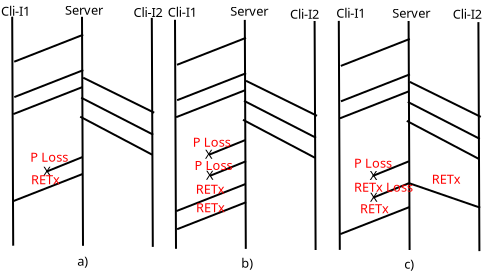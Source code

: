 <?xml version="1.0" encoding="UTF-8"?>
<dia:diagram xmlns:dia="http://www.lysator.liu.se/~alla/dia/">
  <dia:layer name="Background" visible="true" active="true">
    <dia:group>
      <dia:object type="Standard - Line" version="0" id="O0">
        <dia:attribute name="obj_pos">
          <dia:point val="2.1,1"/>
        </dia:attribute>
        <dia:attribute name="obj_bb">
          <dia:rectangle val="2.05,0.95;2.2,12.5"/>
        </dia:attribute>
        <dia:attribute name="conn_endpoints">
          <dia:point val="2.1,1"/>
          <dia:point val="2.15,12.45"/>
        </dia:attribute>
        <dia:attribute name="numcp">
          <dia:int val="1"/>
        </dia:attribute>
      </dia:object>
      <dia:object type="Standard - Line" version="0" id="O1">
        <dia:attribute name="obj_pos">
          <dia:point val="5.59,1.005"/>
        </dia:attribute>
        <dia:attribute name="obj_bb">
          <dia:rectangle val="5.54,0.955;5.69,12.505"/>
        </dia:attribute>
        <dia:attribute name="conn_endpoints">
          <dia:point val="5.59,1.005"/>
          <dia:point val="5.64,12.455"/>
        </dia:attribute>
        <dia:attribute name="numcp">
          <dia:int val="1"/>
        </dia:attribute>
      </dia:object>
      <dia:object type="Standard - Line" version="0" id="O2">
        <dia:attribute name="obj_pos">
          <dia:point val="9.08,1.06"/>
        </dia:attribute>
        <dia:attribute name="obj_bb">
          <dia:rectangle val="9.03,1.01;9.18,12.56"/>
        </dia:attribute>
        <dia:attribute name="conn_endpoints">
          <dia:point val="9.08,1.06"/>
          <dia:point val="9.13,12.51"/>
        </dia:attribute>
        <dia:attribute name="numcp">
          <dia:int val="1"/>
        </dia:attribute>
      </dia:object>
      <dia:object type="Standard - Line" version="0" id="O3">
        <dia:attribute name="obj_pos">
          <dia:point val="5.65,4.05"/>
        </dia:attribute>
        <dia:attribute name="obj_bb">
          <dia:rectangle val="5.583,3.983;9.267,5.867"/>
        </dia:attribute>
        <dia:attribute name="conn_endpoints">
          <dia:point val="5.65,4.05"/>
          <dia:point val="9.2,5.8"/>
        </dia:attribute>
        <dia:attribute name="numcp">
          <dia:int val="1"/>
        </dia:attribute>
      </dia:object>
      <dia:object type="Standard - Line" version="0" id="O4">
        <dia:attribute name="obj_pos">
          <dia:point val="5.55,5.05"/>
        </dia:attribute>
        <dia:attribute name="obj_bb">
          <dia:rectangle val="5.483,4.983;9.217,6.967"/>
        </dia:attribute>
        <dia:attribute name="conn_endpoints">
          <dia:point val="5.55,5.05"/>
          <dia:point val="9.15,6.9"/>
        </dia:attribute>
        <dia:attribute name="numcp">
          <dia:int val="1"/>
        </dia:attribute>
      </dia:object>
      <dia:object type="Standard - Line" version="0" id="O5">
        <dia:attribute name="obj_pos">
          <dia:point val="5.5,6"/>
        </dia:attribute>
        <dia:attribute name="obj_bb">
          <dia:rectangle val="5.432,5.932;9.168,7.968"/>
        </dia:attribute>
        <dia:attribute name="conn_endpoints">
          <dia:point val="5.5,6"/>
          <dia:point val="9.1,7.9"/>
        </dia:attribute>
        <dia:attribute name="numcp">
          <dia:int val="1"/>
        </dia:attribute>
      </dia:object>
      <dia:object type="Standard - Line" version="0" id="O6">
        <dia:attribute name="obj_pos">
          <dia:point val="2.2,3.25"/>
        </dia:attribute>
        <dia:attribute name="obj_bb">
          <dia:rectangle val="2.135,1.835;5.715,3.315"/>
        </dia:attribute>
        <dia:attribute name="conn_endpoints">
          <dia:point val="2.2,3.25"/>
          <dia:point val="5.65,1.9"/>
        </dia:attribute>
        <dia:attribute name="numcp">
          <dia:int val="1"/>
        </dia:attribute>
      </dia:object>
      <dia:object type="Standard - Text" version="1" id="O7">
        <dia:attribute name="obj_pos">
          <dia:point val="3.65,8.95"/>
        </dia:attribute>
        <dia:attribute name="obj_bb">
          <dia:rectangle val="3.65,8.355;4.088,9.102"/>
        </dia:attribute>
        <dia:attribute name="text">
          <dia:composite type="text">
            <dia:attribute name="string">
              <dia:string>#X#</dia:string>
            </dia:attribute>
            <dia:attribute name="font">
              <dia:font family="sans" style="0" name="Helvetica"/>
            </dia:attribute>
            <dia:attribute name="height">
              <dia:real val="0.8"/>
            </dia:attribute>
            <dia:attribute name="pos">
              <dia:point val="3.65,8.95"/>
            </dia:attribute>
            <dia:attribute name="color">
              <dia:color val="#000000"/>
            </dia:attribute>
            <dia:attribute name="alignment">
              <dia:enum val="0"/>
            </dia:attribute>
          </dia:composite>
        </dia:attribute>
        <dia:attribute name="valign">
          <dia:enum val="3"/>
        </dia:attribute>
      </dia:object>
      <dia:object type="Standard - Line" version="0" id="O8">
        <dia:attribute name="obj_pos">
          <dia:point val="2.205,5.02"/>
        </dia:attribute>
        <dia:attribute name="obj_bb">
          <dia:rectangle val="2.14,3.605;5.72,5.085"/>
        </dia:attribute>
        <dia:attribute name="conn_endpoints">
          <dia:point val="2.205,5.02"/>
          <dia:point val="5.655,3.67"/>
        </dia:attribute>
        <dia:attribute name="numcp">
          <dia:int val="1"/>
        </dia:attribute>
      </dia:object>
      <dia:object type="Standard - Line" version="0" id="O9">
        <dia:attribute name="obj_pos">
          <dia:point val="2.155,5.87"/>
        </dia:attribute>
        <dia:attribute name="obj_bb">
          <dia:rectangle val="2.09,4.455;5.67,5.935"/>
        </dia:attribute>
        <dia:attribute name="conn_endpoints">
          <dia:point val="2.155,5.87"/>
          <dia:point val="5.605,4.52"/>
        </dia:attribute>
        <dia:attribute name="numcp">
          <dia:int val="1"/>
        </dia:attribute>
      </dia:object>
      <dia:object type="Standard - Line" version="0" id="O10">
        <dia:attribute name="obj_pos">
          <dia:point val="3.8,8.75"/>
        </dia:attribute>
        <dia:attribute name="obj_bb">
          <dia:rectangle val="3.735,7.955;5.67,8.815"/>
        </dia:attribute>
        <dia:attribute name="conn_endpoints">
          <dia:point val="3.8,8.75"/>
          <dia:point val="5.605,8.02"/>
        </dia:attribute>
        <dia:attribute name="numcp">
          <dia:int val="1"/>
        </dia:attribute>
      </dia:object>
      <dia:object type="Standard - Line" version="0" id="O11">
        <dia:attribute name="obj_pos">
          <dia:point val="10.24,1.155"/>
        </dia:attribute>
        <dia:attribute name="obj_bb">
          <dia:rectangle val="10.19,1.105;10.34,12.655"/>
        </dia:attribute>
        <dia:attribute name="conn_endpoints">
          <dia:point val="10.24,1.155"/>
          <dia:point val="10.29,12.605"/>
        </dia:attribute>
        <dia:attribute name="numcp">
          <dia:int val="1"/>
        </dia:attribute>
      </dia:object>
      <dia:object type="Standard - Line" version="0" id="O12">
        <dia:attribute name="obj_pos">
          <dia:point val="13.73,1.16"/>
        </dia:attribute>
        <dia:attribute name="obj_bb">
          <dia:rectangle val="13.68,1.11;13.831,12.661"/>
        </dia:attribute>
        <dia:attribute name="conn_endpoints">
          <dia:point val="13.73,1.16"/>
          <dia:point val="13.78,12.61"/>
        </dia:attribute>
        <dia:attribute name="numcp">
          <dia:int val="1"/>
        </dia:attribute>
      </dia:object>
      <dia:object type="Standard - Line" version="0" id="O13">
        <dia:attribute name="obj_pos">
          <dia:point val="17.22,1.215"/>
        </dia:attribute>
        <dia:attribute name="obj_bb">
          <dia:rectangle val="17.17,1.165;17.321,12.716"/>
        </dia:attribute>
        <dia:attribute name="conn_endpoints">
          <dia:point val="17.22,1.215"/>
          <dia:point val="17.27,12.665"/>
        </dia:attribute>
        <dia:attribute name="numcp">
          <dia:int val="1"/>
        </dia:attribute>
      </dia:object>
      <dia:object type="Standard - Line" version="0" id="O14">
        <dia:attribute name="obj_pos">
          <dia:point val="13.79,4.205"/>
        </dia:attribute>
        <dia:attribute name="obj_bb">
          <dia:rectangle val="13.723,4.138;17.407,6.022"/>
        </dia:attribute>
        <dia:attribute name="conn_endpoints">
          <dia:point val="13.79,4.205"/>
          <dia:point val="17.34,5.955"/>
        </dia:attribute>
        <dia:attribute name="numcp">
          <dia:int val="1"/>
        </dia:attribute>
      </dia:object>
      <dia:object type="Standard - Line" version="0" id="O15">
        <dia:attribute name="obj_pos">
          <dia:point val="13.69,5.205"/>
        </dia:attribute>
        <dia:attribute name="obj_bb">
          <dia:rectangle val="13.623,5.138;17.358,7.123"/>
        </dia:attribute>
        <dia:attribute name="conn_endpoints">
          <dia:point val="13.69,5.205"/>
          <dia:point val="17.29,7.055"/>
        </dia:attribute>
        <dia:attribute name="numcp">
          <dia:int val="1"/>
        </dia:attribute>
      </dia:object>
      <dia:object type="Standard - Line" version="0" id="O16">
        <dia:attribute name="obj_pos">
          <dia:point val="13.64,6.155"/>
        </dia:attribute>
        <dia:attribute name="obj_bb">
          <dia:rectangle val="13.573,6.088;17.308,8.123"/>
        </dia:attribute>
        <dia:attribute name="conn_endpoints">
          <dia:point val="13.64,6.155"/>
          <dia:point val="17.24,8.055"/>
        </dia:attribute>
        <dia:attribute name="numcp">
          <dia:int val="1"/>
        </dia:attribute>
      </dia:object>
      <dia:object type="Standard - Line" version="0" id="O17">
        <dia:attribute name="obj_pos">
          <dia:point val="10.34,3.405"/>
        </dia:attribute>
        <dia:attribute name="obj_bb">
          <dia:rectangle val="10.275,1.99;13.855,3.47"/>
        </dia:attribute>
        <dia:attribute name="conn_endpoints">
          <dia:point val="10.34,3.405"/>
          <dia:point val="13.79,2.055"/>
        </dia:attribute>
        <dia:attribute name="numcp">
          <dia:int val="1"/>
        </dia:attribute>
      </dia:object>
      <dia:object type="Standard - Text" version="1" id="O18">
        <dia:attribute name="obj_pos">
          <dia:point val="11.79,9.155"/>
        </dia:attribute>
        <dia:attribute name="obj_bb">
          <dia:rectangle val="11.79,8.56;12.228,9.308"/>
        </dia:attribute>
        <dia:attribute name="text">
          <dia:composite type="text">
            <dia:attribute name="string">
              <dia:string>#X#</dia:string>
            </dia:attribute>
            <dia:attribute name="font">
              <dia:font family="sans" style="0" name="Helvetica"/>
            </dia:attribute>
            <dia:attribute name="height">
              <dia:real val="0.8"/>
            </dia:attribute>
            <dia:attribute name="pos">
              <dia:point val="11.79,9.155"/>
            </dia:attribute>
            <dia:attribute name="color">
              <dia:color val="#000000"/>
            </dia:attribute>
            <dia:attribute name="alignment">
              <dia:enum val="0"/>
            </dia:attribute>
          </dia:composite>
        </dia:attribute>
        <dia:attribute name="valign">
          <dia:enum val="3"/>
        </dia:attribute>
      </dia:object>
      <dia:object type="Standard - Line" version="0" id="O19">
        <dia:attribute name="obj_pos">
          <dia:point val="10.345,5.175"/>
        </dia:attribute>
        <dia:attribute name="obj_bb">
          <dia:rectangle val="10.28,3.76;13.86,5.24"/>
        </dia:attribute>
        <dia:attribute name="conn_endpoints">
          <dia:point val="10.345,5.175"/>
          <dia:point val="13.795,3.825"/>
        </dia:attribute>
        <dia:attribute name="numcp">
          <dia:int val="1"/>
        </dia:attribute>
      </dia:object>
      <dia:object type="Standard - Line" version="0" id="O20">
        <dia:attribute name="obj_pos">
          <dia:point val="10.295,6.025"/>
        </dia:attribute>
        <dia:attribute name="obj_bb">
          <dia:rectangle val="10.23,4.61;13.81,6.09"/>
        </dia:attribute>
        <dia:attribute name="conn_endpoints">
          <dia:point val="10.295,6.025"/>
          <dia:point val="13.745,4.675"/>
        </dia:attribute>
        <dia:attribute name="numcp">
          <dia:int val="1"/>
        </dia:attribute>
      </dia:object>
      <dia:object type="Standard - Line" version="0" id="O21">
        <dia:attribute name="obj_pos">
          <dia:point val="11.99,8.955"/>
        </dia:attribute>
        <dia:attribute name="obj_bb">
          <dia:rectangle val="11.925,8.16;13.86,9.02"/>
        </dia:attribute>
        <dia:attribute name="conn_endpoints">
          <dia:point val="11.99,8.955"/>
          <dia:point val="13.795,8.225"/>
        </dia:attribute>
        <dia:attribute name="numcp">
          <dia:int val="1"/>
        </dia:attribute>
      </dia:object>
      <dia:object type="Standard - Line" version="0" id="O22">
        <dia:attribute name="obj_pos">
          <dia:point val="18.43,1.21"/>
        </dia:attribute>
        <dia:attribute name="obj_bb">
          <dia:rectangle val="18.38,1.16;18.53,12.71"/>
        </dia:attribute>
        <dia:attribute name="conn_endpoints">
          <dia:point val="18.43,1.21"/>
          <dia:point val="18.48,12.66"/>
        </dia:attribute>
        <dia:attribute name="numcp">
          <dia:int val="1"/>
        </dia:attribute>
      </dia:object>
      <dia:object type="Standard - Line" version="0" id="O23">
        <dia:attribute name="obj_pos">
          <dia:point val="21.92,1.215"/>
        </dia:attribute>
        <dia:attribute name="obj_bb">
          <dia:rectangle val="21.87,1.165;22.021,12.716"/>
        </dia:attribute>
        <dia:attribute name="conn_endpoints">
          <dia:point val="21.92,1.215"/>
          <dia:point val="21.97,12.665"/>
        </dia:attribute>
        <dia:attribute name="numcp">
          <dia:int val="1"/>
        </dia:attribute>
      </dia:object>
      <dia:object type="Standard - Line" version="0" id="O24">
        <dia:attribute name="obj_pos">
          <dia:point val="25.41,1.27"/>
        </dia:attribute>
        <dia:attribute name="obj_bb">
          <dia:rectangle val="25.36,1.22;25.511,12.771"/>
        </dia:attribute>
        <dia:attribute name="conn_endpoints">
          <dia:point val="25.41,1.27"/>
          <dia:point val="25.46,12.72"/>
        </dia:attribute>
        <dia:attribute name="numcp">
          <dia:int val="1"/>
        </dia:attribute>
      </dia:object>
      <dia:object type="Standard - Line" version="0" id="O25">
        <dia:attribute name="obj_pos">
          <dia:point val="21.98,4.26"/>
        </dia:attribute>
        <dia:attribute name="obj_bb">
          <dia:rectangle val="21.913,4.193;25.597,6.077"/>
        </dia:attribute>
        <dia:attribute name="conn_endpoints">
          <dia:point val="21.98,4.26"/>
          <dia:point val="25.53,6.01"/>
        </dia:attribute>
        <dia:attribute name="numcp">
          <dia:int val="1"/>
        </dia:attribute>
      </dia:object>
      <dia:object type="Standard - Line" version="0" id="O26">
        <dia:attribute name="obj_pos">
          <dia:point val="21.88,5.26"/>
        </dia:attribute>
        <dia:attribute name="obj_bb">
          <dia:rectangle val="21.813,5.193;25.547,7.178"/>
        </dia:attribute>
        <dia:attribute name="conn_endpoints">
          <dia:point val="21.88,5.26"/>
          <dia:point val="25.48,7.11"/>
        </dia:attribute>
        <dia:attribute name="numcp">
          <dia:int val="1"/>
        </dia:attribute>
      </dia:object>
      <dia:object type="Standard - Line" version="0" id="O27">
        <dia:attribute name="obj_pos">
          <dia:point val="21.83,6.21"/>
        </dia:attribute>
        <dia:attribute name="obj_bb">
          <dia:rectangle val="21.763,6.143;25.498,8.178"/>
        </dia:attribute>
        <dia:attribute name="conn_endpoints">
          <dia:point val="21.83,6.21"/>
          <dia:point val="25.43,8.11"/>
        </dia:attribute>
        <dia:attribute name="numcp">
          <dia:int val="1"/>
        </dia:attribute>
      </dia:object>
      <dia:object type="Standard - Line" version="0" id="O28">
        <dia:attribute name="obj_pos">
          <dia:point val="18.53,3.46"/>
        </dia:attribute>
        <dia:attribute name="obj_bb">
          <dia:rectangle val="18.465,2.045;22.045,3.525"/>
        </dia:attribute>
        <dia:attribute name="conn_endpoints">
          <dia:point val="18.53,3.46"/>
          <dia:point val="21.98,2.11"/>
        </dia:attribute>
        <dia:attribute name="numcp">
          <dia:int val="1"/>
        </dia:attribute>
      </dia:object>
      <dia:object type="Standard - Text" version="1" id="O29">
        <dia:attribute name="obj_pos">
          <dia:point val="19.98,9.16"/>
        </dia:attribute>
        <dia:attribute name="obj_bb">
          <dia:rectangle val="19.98,8.565;20.418,9.313"/>
        </dia:attribute>
        <dia:attribute name="text">
          <dia:composite type="text">
            <dia:attribute name="string">
              <dia:string>#X#</dia:string>
            </dia:attribute>
            <dia:attribute name="font">
              <dia:font family="sans" style="0" name="Helvetica"/>
            </dia:attribute>
            <dia:attribute name="height">
              <dia:real val="0.8"/>
            </dia:attribute>
            <dia:attribute name="pos">
              <dia:point val="19.98,9.16"/>
            </dia:attribute>
            <dia:attribute name="color">
              <dia:color val="#000000"/>
            </dia:attribute>
            <dia:attribute name="alignment">
              <dia:enum val="0"/>
            </dia:attribute>
          </dia:composite>
        </dia:attribute>
        <dia:attribute name="valign">
          <dia:enum val="3"/>
        </dia:attribute>
      </dia:object>
      <dia:object type="Standard - Line" version="0" id="O30">
        <dia:attribute name="obj_pos">
          <dia:point val="18.535,5.23"/>
        </dia:attribute>
        <dia:attribute name="obj_bb">
          <dia:rectangle val="18.47,3.815;22.05,5.295"/>
        </dia:attribute>
        <dia:attribute name="conn_endpoints">
          <dia:point val="18.535,5.23"/>
          <dia:point val="21.985,3.88"/>
        </dia:attribute>
        <dia:attribute name="numcp">
          <dia:int val="1"/>
        </dia:attribute>
      </dia:object>
      <dia:object type="Standard - Line" version="0" id="O31">
        <dia:attribute name="obj_pos">
          <dia:point val="18.485,6.08"/>
        </dia:attribute>
        <dia:attribute name="obj_bb">
          <dia:rectangle val="18.42,4.665;22.0,6.145"/>
        </dia:attribute>
        <dia:attribute name="conn_endpoints">
          <dia:point val="18.485,6.08"/>
          <dia:point val="21.935,4.73"/>
        </dia:attribute>
        <dia:attribute name="numcp">
          <dia:int val="1"/>
        </dia:attribute>
      </dia:object>
      <dia:object type="Standard - Line" version="0" id="O32">
        <dia:attribute name="obj_pos">
          <dia:point val="20.13,8.96"/>
        </dia:attribute>
        <dia:attribute name="obj_bb">
          <dia:rectangle val="20.065,8.165;22.0,9.025"/>
        </dia:attribute>
        <dia:attribute name="conn_endpoints">
          <dia:point val="20.13,8.96"/>
          <dia:point val="21.935,8.23"/>
        </dia:attribute>
        <dia:attribute name="numcp">
          <dia:int val="1"/>
        </dia:attribute>
      </dia:object>
      <dia:object type="Standard - Line" version="0" id="O33">
        <dia:attribute name="obj_pos">
          <dia:point val="2.155,10.22"/>
        </dia:attribute>
        <dia:attribute name="obj_bb">
          <dia:rectangle val="2.09,8.805;5.67,10.285"/>
        </dia:attribute>
        <dia:attribute name="conn_endpoints">
          <dia:point val="2.155,10.22"/>
          <dia:point val="5.605,8.87"/>
        </dia:attribute>
        <dia:attribute name="numcp">
          <dia:int val="1"/>
        </dia:attribute>
      </dia:object>
      <dia:object type="Standard - Text" version="1" id="O34">
        <dia:attribute name="obj_pos">
          <dia:point val="11.74,8.1"/>
        </dia:attribute>
        <dia:attribute name="obj_bb">
          <dia:rectangle val="11.74,7.505;12.178,8.253"/>
        </dia:attribute>
        <dia:attribute name="text">
          <dia:composite type="text">
            <dia:attribute name="string">
              <dia:string>#X#</dia:string>
            </dia:attribute>
            <dia:attribute name="font">
              <dia:font family="sans" style="0" name="Helvetica"/>
            </dia:attribute>
            <dia:attribute name="height">
              <dia:real val="0.8"/>
            </dia:attribute>
            <dia:attribute name="pos">
              <dia:point val="11.74,8.1"/>
            </dia:attribute>
            <dia:attribute name="color">
              <dia:color val="#000000"/>
            </dia:attribute>
            <dia:attribute name="alignment">
              <dia:enum val="0"/>
            </dia:attribute>
          </dia:composite>
        </dia:attribute>
        <dia:attribute name="valign">
          <dia:enum val="3"/>
        </dia:attribute>
      </dia:object>
      <dia:object type="Standard - Line" version="0" id="O35">
        <dia:attribute name="obj_pos">
          <dia:point val="11.94,7.9"/>
        </dia:attribute>
        <dia:attribute name="obj_bb">
          <dia:rectangle val="11.875,7.105;13.81,7.965"/>
        </dia:attribute>
        <dia:attribute name="conn_endpoints">
          <dia:point val="11.94,7.9"/>
          <dia:point val="13.745,7.17"/>
        </dia:attribute>
        <dia:attribute name="numcp">
          <dia:int val="1"/>
        </dia:attribute>
      </dia:object>
      <dia:object type="Standard - Line" version="0" id="O36">
        <dia:attribute name="obj_pos">
          <dia:point val="10.305,10.72"/>
        </dia:attribute>
        <dia:attribute name="obj_bb">
          <dia:rectangle val="10.24,9.305;13.82,10.785"/>
        </dia:attribute>
        <dia:attribute name="conn_endpoints">
          <dia:point val="10.305,10.72"/>
          <dia:point val="13.755,9.37"/>
        </dia:attribute>
        <dia:attribute name="numcp">
          <dia:int val="1"/>
        </dia:attribute>
      </dia:object>
      <dia:object type="Standard - Line" version="0" id="O37">
        <dia:attribute name="obj_pos">
          <dia:point val="10.345,11.625"/>
        </dia:attribute>
        <dia:attribute name="obj_bb">
          <dia:rectangle val="10.28,10.21;13.86,11.69"/>
        </dia:attribute>
        <dia:attribute name="conn_endpoints">
          <dia:point val="10.345,11.625"/>
          <dia:point val="13.795,10.275"/>
        </dia:attribute>
        <dia:attribute name="numcp">
          <dia:int val="1"/>
        </dia:attribute>
      </dia:object>
      <dia:object type="Standard - Text" version="1" id="O38">
        <dia:attribute name="obj_pos">
          <dia:point val="19.99,10.25"/>
        </dia:attribute>
        <dia:attribute name="obj_bb">
          <dia:rectangle val="19.99,9.655;20.427,10.403"/>
        </dia:attribute>
        <dia:attribute name="text">
          <dia:composite type="text">
            <dia:attribute name="string">
              <dia:string>#X#</dia:string>
            </dia:attribute>
            <dia:attribute name="font">
              <dia:font family="sans" style="0" name="Helvetica"/>
            </dia:attribute>
            <dia:attribute name="height">
              <dia:real val="0.8"/>
            </dia:attribute>
            <dia:attribute name="pos">
              <dia:point val="19.99,10.25"/>
            </dia:attribute>
            <dia:attribute name="color">
              <dia:color val="#000000"/>
            </dia:attribute>
            <dia:attribute name="alignment">
              <dia:enum val="0"/>
            </dia:attribute>
          </dia:composite>
        </dia:attribute>
        <dia:attribute name="valign">
          <dia:enum val="3"/>
        </dia:attribute>
      </dia:object>
      <dia:object type="Standard - Line" version="0" id="O39">
        <dia:attribute name="obj_pos">
          <dia:point val="20.14,10.05"/>
        </dia:attribute>
        <dia:attribute name="obj_bb">
          <dia:rectangle val="20.075,9.255;22.01,10.115"/>
        </dia:attribute>
        <dia:attribute name="conn_endpoints">
          <dia:point val="20.14,10.05"/>
          <dia:point val="21.945,9.32"/>
        </dia:attribute>
        <dia:attribute name="numcp">
          <dia:int val="1"/>
        </dia:attribute>
      </dia:object>
      <dia:object type="Standard - Line" version="0" id="O40">
        <dia:attribute name="obj_pos">
          <dia:point val="18.505,11.87"/>
        </dia:attribute>
        <dia:attribute name="obj_bb">
          <dia:rectangle val="18.44,10.455;22.02,11.935"/>
        </dia:attribute>
        <dia:attribute name="conn_endpoints">
          <dia:point val="18.505,11.87"/>
          <dia:point val="21.955,10.52"/>
        </dia:attribute>
        <dia:attribute name="numcp">
          <dia:int val="1"/>
        </dia:attribute>
      </dia:object>
      <dia:object type="Standard - Line" version="0" id="O41">
        <dia:attribute name="obj_pos">
          <dia:point val="21.945,9.325"/>
        </dia:attribute>
        <dia:attribute name="obj_bb">
          <dia:rectangle val="21.881,9.261;25.564,10.614"/>
        </dia:attribute>
        <dia:attribute name="conn_endpoints">
          <dia:point val="21.945,9.325"/>
          <dia:point val="25.5,10.55"/>
        </dia:attribute>
        <dia:attribute name="numcp">
          <dia:int val="1"/>
        </dia:attribute>
      </dia:object>
      <dia:object type="Standard - Text" version="1" id="O42">
        <dia:attribute name="obj_pos">
          <dia:point val="21.1,1.05"/>
        </dia:attribute>
        <dia:attribute name="obj_bb">
          <dia:rectangle val="21.1,0.455;23.203,1.202"/>
        </dia:attribute>
        <dia:attribute name="text">
          <dia:composite type="text">
            <dia:attribute name="string">
              <dia:string>#Server#</dia:string>
            </dia:attribute>
            <dia:attribute name="font">
              <dia:font family="sans" style="0" name="Helvetica"/>
            </dia:attribute>
            <dia:attribute name="height">
              <dia:real val="0.8"/>
            </dia:attribute>
            <dia:attribute name="pos">
              <dia:point val="21.1,1.05"/>
            </dia:attribute>
            <dia:attribute name="color">
              <dia:color val="#000000"/>
            </dia:attribute>
            <dia:attribute name="alignment">
              <dia:enum val="0"/>
            </dia:attribute>
          </dia:composite>
        </dia:attribute>
        <dia:attribute name="valign">
          <dia:enum val="3"/>
        </dia:attribute>
      </dia:object>
      <dia:object type="Standard - Text" version="1" id="O43">
        <dia:attribute name="obj_pos">
          <dia:point val="4.74,0.9"/>
        </dia:attribute>
        <dia:attribute name="obj_bb">
          <dia:rectangle val="4.74,0.305;6.843,1.052"/>
        </dia:attribute>
        <dia:attribute name="text">
          <dia:composite type="text">
            <dia:attribute name="string">
              <dia:string>#Server#</dia:string>
            </dia:attribute>
            <dia:attribute name="font">
              <dia:font family="sans" style="0" name="Helvetica"/>
            </dia:attribute>
            <dia:attribute name="height">
              <dia:real val="0.8"/>
            </dia:attribute>
            <dia:attribute name="pos">
              <dia:point val="4.74,0.9"/>
            </dia:attribute>
            <dia:attribute name="color">
              <dia:color val="#000000"/>
            </dia:attribute>
            <dia:attribute name="alignment">
              <dia:enum val="0"/>
            </dia:attribute>
          </dia:composite>
        </dia:attribute>
        <dia:attribute name="valign">
          <dia:enum val="3"/>
        </dia:attribute>
      </dia:object>
      <dia:object type="Standard - Text" version="1" id="O44">
        <dia:attribute name="obj_pos">
          <dia:point val="13,0.95"/>
        </dia:attribute>
        <dia:attribute name="obj_bb">
          <dia:rectangle val="13,0.355;15.102,1.103"/>
        </dia:attribute>
        <dia:attribute name="text">
          <dia:composite type="text">
            <dia:attribute name="string">
              <dia:string>#Server#</dia:string>
            </dia:attribute>
            <dia:attribute name="font">
              <dia:font family="sans" style="0" name="Helvetica"/>
            </dia:attribute>
            <dia:attribute name="height">
              <dia:real val="0.8"/>
            </dia:attribute>
            <dia:attribute name="pos">
              <dia:point val="13,0.95"/>
            </dia:attribute>
            <dia:attribute name="color">
              <dia:color val="#000000"/>
            </dia:attribute>
            <dia:attribute name="alignment">
              <dia:enum val="0"/>
            </dia:attribute>
          </dia:composite>
        </dia:attribute>
        <dia:attribute name="valign">
          <dia:enum val="3"/>
        </dia:attribute>
      </dia:object>
      <dia:object type="Standard - Text" version="1" id="O45">
        <dia:attribute name="obj_pos">
          <dia:point val="18.3,1.05"/>
        </dia:attribute>
        <dia:attribute name="obj_bb">
          <dia:rectangle val="18.3,0.455;19.93,1.202"/>
        </dia:attribute>
        <dia:attribute name="text">
          <dia:composite type="text">
            <dia:attribute name="string">
              <dia:string>#Cli-I1#</dia:string>
            </dia:attribute>
            <dia:attribute name="font">
              <dia:font family="sans" style="0" name="Helvetica"/>
            </dia:attribute>
            <dia:attribute name="height">
              <dia:real val="0.8"/>
            </dia:attribute>
            <dia:attribute name="pos">
              <dia:point val="18.3,1.05"/>
            </dia:attribute>
            <dia:attribute name="color">
              <dia:color val="#000000"/>
            </dia:attribute>
            <dia:attribute name="alignment">
              <dia:enum val="0"/>
            </dia:attribute>
          </dia:composite>
        </dia:attribute>
        <dia:attribute name="valign">
          <dia:enum val="3"/>
        </dia:attribute>
      </dia:object>
      <dia:object type="Standard - Text" version="1" id="O46">
        <dia:attribute name="obj_pos">
          <dia:point val="1.54,0.95"/>
        </dia:attribute>
        <dia:attribute name="obj_bb">
          <dia:rectangle val="1.54,0.355;3.17,1.103"/>
        </dia:attribute>
        <dia:attribute name="text">
          <dia:composite type="text">
            <dia:attribute name="string">
              <dia:string>#Cli-I1#</dia:string>
            </dia:attribute>
            <dia:attribute name="font">
              <dia:font family="sans" style="0" name="Helvetica"/>
            </dia:attribute>
            <dia:attribute name="height">
              <dia:real val="0.8"/>
            </dia:attribute>
            <dia:attribute name="pos">
              <dia:point val="1.54,0.95"/>
            </dia:attribute>
            <dia:attribute name="color">
              <dia:color val="#000000"/>
            </dia:attribute>
            <dia:attribute name="alignment">
              <dia:enum val="0"/>
            </dia:attribute>
          </dia:composite>
        </dia:attribute>
        <dia:attribute name="valign">
          <dia:enum val="3"/>
        </dia:attribute>
      </dia:object>
      <dia:object type="Standard - Text" version="1" id="O47">
        <dia:attribute name="obj_pos">
          <dia:point val="9.88,1.005"/>
        </dia:attribute>
        <dia:attribute name="obj_bb">
          <dia:rectangle val="9.88,0.41;11.51,1.157"/>
        </dia:attribute>
        <dia:attribute name="text">
          <dia:composite type="text">
            <dia:attribute name="string">
              <dia:string>#Cli-I1#</dia:string>
            </dia:attribute>
            <dia:attribute name="font">
              <dia:font family="sans" style="0" name="Helvetica"/>
            </dia:attribute>
            <dia:attribute name="height">
              <dia:real val="0.8"/>
            </dia:attribute>
            <dia:attribute name="pos">
              <dia:point val="9.88,1.005"/>
            </dia:attribute>
            <dia:attribute name="color">
              <dia:color val="#000000"/>
            </dia:attribute>
            <dia:attribute name="alignment">
              <dia:enum val="0"/>
            </dia:attribute>
          </dia:composite>
        </dia:attribute>
        <dia:attribute name="valign">
          <dia:enum val="3"/>
        </dia:attribute>
      </dia:object>
      <dia:object type="Standard - Text" version="1" id="O48">
        <dia:attribute name="obj_pos">
          <dia:point val="8.17,1.01"/>
        </dia:attribute>
        <dia:attribute name="obj_bb">
          <dia:rectangle val="8.17,0.415;9.8,1.163"/>
        </dia:attribute>
        <dia:attribute name="text">
          <dia:composite type="text">
            <dia:attribute name="string">
              <dia:string>#Cli-I2#</dia:string>
            </dia:attribute>
            <dia:attribute name="font">
              <dia:font family="sans" style="0" name="Helvetica"/>
            </dia:attribute>
            <dia:attribute name="height">
              <dia:real val="0.8"/>
            </dia:attribute>
            <dia:attribute name="pos">
              <dia:point val="8.17,1.01"/>
            </dia:attribute>
            <dia:attribute name="color">
              <dia:color val="#000000"/>
            </dia:attribute>
            <dia:attribute name="alignment">
              <dia:enum val="0"/>
            </dia:attribute>
          </dia:composite>
        </dia:attribute>
        <dia:attribute name="valign">
          <dia:enum val="3"/>
        </dia:attribute>
      </dia:object>
      <dia:object type="Standard - Text" version="1" id="O49">
        <dia:attribute name="obj_pos">
          <dia:point val="15.99,1.1"/>
        </dia:attribute>
        <dia:attribute name="obj_bb">
          <dia:rectangle val="15.99,0.505;17.62,1.252"/>
        </dia:attribute>
        <dia:attribute name="text">
          <dia:composite type="text">
            <dia:attribute name="string">
              <dia:string>#Cli-I2#</dia:string>
            </dia:attribute>
            <dia:attribute name="font">
              <dia:font family="sans" style="0" name="Helvetica"/>
            </dia:attribute>
            <dia:attribute name="height">
              <dia:real val="0.8"/>
            </dia:attribute>
            <dia:attribute name="pos">
              <dia:point val="15.99,1.1"/>
            </dia:attribute>
            <dia:attribute name="color">
              <dia:color val="#000000"/>
            </dia:attribute>
            <dia:attribute name="alignment">
              <dia:enum val="0"/>
            </dia:attribute>
          </dia:composite>
        </dia:attribute>
        <dia:attribute name="valign">
          <dia:enum val="3"/>
        </dia:attribute>
      </dia:object>
      <dia:object type="Standard - Text" version="1" id="O50">
        <dia:attribute name="obj_pos">
          <dia:point val="24.13,1.105"/>
        </dia:attribute>
        <dia:attribute name="obj_bb">
          <dia:rectangle val="24.13,0.51;25.76,1.258"/>
        </dia:attribute>
        <dia:attribute name="text">
          <dia:composite type="text">
            <dia:attribute name="string">
              <dia:string>#Cli-I2#</dia:string>
            </dia:attribute>
            <dia:attribute name="font">
              <dia:font family="sans" style="0" name="Helvetica"/>
            </dia:attribute>
            <dia:attribute name="height">
              <dia:real val="0.8"/>
            </dia:attribute>
            <dia:attribute name="pos">
              <dia:point val="24.13,1.105"/>
            </dia:attribute>
            <dia:attribute name="color">
              <dia:color val="#000000"/>
            </dia:attribute>
            <dia:attribute name="alignment">
              <dia:enum val="0"/>
            </dia:attribute>
          </dia:composite>
        </dia:attribute>
        <dia:attribute name="valign">
          <dia:enum val="3"/>
        </dia:attribute>
      </dia:object>
      <dia:object type="Standard - Text" version="1" id="O51">
        <dia:attribute name="obj_pos">
          <dia:point val="3,8.25"/>
        </dia:attribute>
        <dia:attribute name="obj_bb">
          <dia:rectangle val="3,7.655;4.992,8.402"/>
        </dia:attribute>
        <dia:attribute name="text">
          <dia:composite type="text">
            <dia:attribute name="string">
              <dia:string>#P Loss#</dia:string>
            </dia:attribute>
            <dia:attribute name="font">
              <dia:font family="sans" style="0" name="Helvetica"/>
            </dia:attribute>
            <dia:attribute name="height">
              <dia:real val="0.8"/>
            </dia:attribute>
            <dia:attribute name="pos">
              <dia:point val="3,8.25"/>
            </dia:attribute>
            <dia:attribute name="color">
              <dia:color val="#ff0000"/>
            </dia:attribute>
            <dia:attribute name="alignment">
              <dia:enum val="0"/>
            </dia:attribute>
          </dia:composite>
        </dia:attribute>
        <dia:attribute name="valign">
          <dia:enum val="3"/>
        </dia:attribute>
      </dia:object>
      <dia:object type="Standard - Text" version="1" id="O52">
        <dia:attribute name="obj_pos">
          <dia:point val="11.13,7.505"/>
        </dia:attribute>
        <dia:attribute name="obj_bb">
          <dia:rectangle val="11.13,6.91;13.123,7.657"/>
        </dia:attribute>
        <dia:attribute name="text">
          <dia:composite type="text">
            <dia:attribute name="string">
              <dia:string>#P Loss#</dia:string>
            </dia:attribute>
            <dia:attribute name="font">
              <dia:font family="sans" style="0" name="Helvetica"/>
            </dia:attribute>
            <dia:attribute name="height">
              <dia:real val="0.8"/>
            </dia:attribute>
            <dia:attribute name="pos">
              <dia:point val="11.13,7.505"/>
            </dia:attribute>
            <dia:attribute name="color">
              <dia:color val="#ff0000"/>
            </dia:attribute>
            <dia:attribute name="alignment">
              <dia:enum val="0"/>
            </dia:attribute>
          </dia:composite>
        </dia:attribute>
        <dia:attribute name="valign">
          <dia:enum val="3"/>
        </dia:attribute>
      </dia:object>
      <dia:object type="Standard - Text" version="1" id="O53">
        <dia:attribute name="obj_pos">
          <dia:point val="11.22,8.66"/>
        </dia:attribute>
        <dia:attribute name="obj_bb">
          <dia:rectangle val="11.22,8.065;13.213,8.812"/>
        </dia:attribute>
        <dia:attribute name="text">
          <dia:composite type="text">
            <dia:attribute name="string">
              <dia:string>#P Loss#</dia:string>
            </dia:attribute>
            <dia:attribute name="font">
              <dia:font family="sans" style="0" name="Helvetica"/>
            </dia:attribute>
            <dia:attribute name="height">
              <dia:real val="0.8"/>
            </dia:attribute>
            <dia:attribute name="pos">
              <dia:point val="11.22,8.66"/>
            </dia:attribute>
            <dia:attribute name="color">
              <dia:color val="#ff0000"/>
            </dia:attribute>
            <dia:attribute name="alignment">
              <dia:enum val="0"/>
            </dia:attribute>
          </dia:composite>
        </dia:attribute>
        <dia:attribute name="valign">
          <dia:enum val="3"/>
        </dia:attribute>
      </dia:object>
      <dia:object type="Standard - Text" version="1" id="O54">
        <dia:attribute name="obj_pos">
          <dia:point val="19.19,8.55"/>
        </dia:attribute>
        <dia:attribute name="obj_bb">
          <dia:rectangle val="19.19,7.955;21.183,8.703"/>
        </dia:attribute>
        <dia:attribute name="text">
          <dia:composite type="text">
            <dia:attribute name="string">
              <dia:string>#P Loss#</dia:string>
            </dia:attribute>
            <dia:attribute name="font">
              <dia:font family="sans" style="0" name="Helvetica"/>
            </dia:attribute>
            <dia:attribute name="height">
              <dia:real val="0.8"/>
            </dia:attribute>
            <dia:attribute name="pos">
              <dia:point val="19.19,8.55"/>
            </dia:attribute>
            <dia:attribute name="color">
              <dia:color val="#ff0000"/>
            </dia:attribute>
            <dia:attribute name="alignment">
              <dia:enum val="0"/>
            </dia:attribute>
          </dia:composite>
        </dia:attribute>
        <dia:attribute name="valign">
          <dia:enum val="3"/>
        </dia:attribute>
      </dia:object>
      <dia:object type="Standard - Text" version="1" id="O55">
        <dia:attribute name="obj_pos">
          <dia:point val="19.19,9.75"/>
        </dia:attribute>
        <dia:attribute name="obj_bb">
          <dia:rectangle val="19.19,9.136;22.436,9.94"/>
        </dia:attribute>
        <dia:attribute name="text">
          <dia:composite type="text">
            <dia:attribute name="string">
              <dia:string>#RETx Loss#</dia:string>
            </dia:attribute>
            <dia:attribute name="font">
              <dia:font family="sans" style="0" name="Helvetica"/>
            </dia:attribute>
            <dia:attribute name="height">
              <dia:real val="0.8"/>
            </dia:attribute>
            <dia:attribute name="pos">
              <dia:point val="19.19,9.75"/>
            </dia:attribute>
            <dia:attribute name="color">
              <dia:color val="#ff0000"/>
            </dia:attribute>
            <dia:attribute name="alignment">
              <dia:enum val="0"/>
            </dia:attribute>
          </dia:composite>
        </dia:attribute>
        <dia:attribute name="valign">
          <dia:enum val="3"/>
        </dia:attribute>
      </dia:object>
      <dia:object type="Standard - Text" version="1" id="O56">
        <dia:attribute name="obj_pos">
          <dia:point val="5.35,13.45"/>
        </dia:attribute>
        <dia:attribute name="obj_bb">
          <dia:rectangle val="5.35,12.855;5.992,13.602"/>
        </dia:attribute>
        <dia:attribute name="text">
          <dia:composite type="text">
            <dia:attribute name="string">
              <dia:string>#a)#</dia:string>
            </dia:attribute>
            <dia:attribute name="font">
              <dia:font family="sans" style="0" name="Helvetica"/>
            </dia:attribute>
            <dia:attribute name="height">
              <dia:real val="0.8"/>
            </dia:attribute>
            <dia:attribute name="pos">
              <dia:point val="5.35,13.45"/>
            </dia:attribute>
            <dia:attribute name="color">
              <dia:color val="#000000"/>
            </dia:attribute>
            <dia:attribute name="alignment">
              <dia:enum val="0"/>
            </dia:attribute>
          </dia:composite>
        </dia:attribute>
        <dia:attribute name="valign">
          <dia:enum val="3"/>
        </dia:attribute>
      </dia:object>
      <dia:object type="Standard - Text" version="1" id="O57">
        <dia:attribute name="obj_pos">
          <dia:point val="13.55,13.55"/>
        </dia:attribute>
        <dia:attribute name="obj_bb">
          <dia:rectangle val="13.55,12.955;14.207,13.703"/>
        </dia:attribute>
        <dia:attribute name="text">
          <dia:composite type="text">
            <dia:attribute name="string">
              <dia:string>#b)#</dia:string>
            </dia:attribute>
            <dia:attribute name="font">
              <dia:font family="sans" style="0" name="Helvetica"/>
            </dia:attribute>
            <dia:attribute name="height">
              <dia:real val="0.8"/>
            </dia:attribute>
            <dia:attribute name="pos">
              <dia:point val="13.55,13.55"/>
            </dia:attribute>
            <dia:attribute name="color">
              <dia:color val="#000000"/>
            </dia:attribute>
            <dia:attribute name="alignment">
              <dia:enum val="0"/>
            </dia:attribute>
          </dia:composite>
        </dia:attribute>
        <dia:attribute name="valign">
          <dia:enum val="3"/>
        </dia:attribute>
      </dia:object>
      <dia:object type="Standard - Text" version="1" id="O58">
        <dia:attribute name="obj_pos">
          <dia:point val="21.7,13.6"/>
        </dia:attribute>
        <dia:attribute name="obj_bb">
          <dia:rectangle val="21.7,13.005;22.302,13.752"/>
        </dia:attribute>
        <dia:attribute name="text">
          <dia:composite type="text">
            <dia:attribute name="string">
              <dia:string>#c)#</dia:string>
            </dia:attribute>
            <dia:attribute name="font">
              <dia:font family="sans" style="0" name="Helvetica"/>
            </dia:attribute>
            <dia:attribute name="height">
              <dia:real val="0.8"/>
            </dia:attribute>
            <dia:attribute name="pos">
              <dia:point val="21.7,13.6"/>
            </dia:attribute>
            <dia:attribute name="color">
              <dia:color val="#000000"/>
            </dia:attribute>
            <dia:attribute name="alignment">
              <dia:enum val="0"/>
            </dia:attribute>
          </dia:composite>
        </dia:attribute>
        <dia:attribute name="valign">
          <dia:enum val="3"/>
        </dia:attribute>
      </dia:object>
      <dia:object type="Standard - Text" version="1" id="O59">
        <dia:attribute name="obj_pos">
          <dia:point val="3.035,9.375"/>
        </dia:attribute>
        <dia:attribute name="obj_bb">
          <dia:rectangle val="3.035,8.78;4.655,9.527"/>
        </dia:attribute>
        <dia:attribute name="text">
          <dia:composite type="text">
            <dia:attribute name="string">
              <dia:string>#RETx#</dia:string>
            </dia:attribute>
            <dia:attribute name="font">
              <dia:font family="sans" style="0" name="Helvetica"/>
            </dia:attribute>
            <dia:attribute name="height">
              <dia:real val="0.8"/>
            </dia:attribute>
            <dia:attribute name="pos">
              <dia:point val="3.035,9.375"/>
            </dia:attribute>
            <dia:attribute name="color">
              <dia:color val="#ff0000"/>
            </dia:attribute>
            <dia:attribute name="alignment">
              <dia:enum val="0"/>
            </dia:attribute>
          </dia:composite>
        </dia:attribute>
        <dia:attribute name="valign">
          <dia:enum val="3"/>
        </dia:attribute>
      </dia:object>
      <dia:object type="Standard - Text" version="1" id="O60">
        <dia:attribute name="obj_pos">
          <dia:point val="11.28,9.85"/>
        </dia:attribute>
        <dia:attribute name="obj_bb">
          <dia:rectangle val="11.28,9.255;12.9,10.002"/>
        </dia:attribute>
        <dia:attribute name="text">
          <dia:composite type="text">
            <dia:attribute name="string">
              <dia:string>#RETx#</dia:string>
            </dia:attribute>
            <dia:attribute name="font">
              <dia:font family="sans" style="0" name="Helvetica"/>
            </dia:attribute>
            <dia:attribute name="height">
              <dia:real val="0.8"/>
            </dia:attribute>
            <dia:attribute name="pos">
              <dia:point val="11.28,9.85"/>
            </dia:attribute>
            <dia:attribute name="color">
              <dia:color val="#ff0000"/>
            </dia:attribute>
            <dia:attribute name="alignment">
              <dia:enum val="0"/>
            </dia:attribute>
          </dia:composite>
        </dia:attribute>
        <dia:attribute name="valign">
          <dia:enum val="3"/>
        </dia:attribute>
      </dia:object>
      <dia:object type="Standard - Text" version="1" id="O61">
        <dia:attribute name="obj_pos">
          <dia:point val="11.285,10.775"/>
        </dia:attribute>
        <dia:attribute name="obj_bb">
          <dia:rectangle val="11.285,10.18;12.905,10.928"/>
        </dia:attribute>
        <dia:attribute name="text">
          <dia:composite type="text">
            <dia:attribute name="string">
              <dia:string>#RETx#</dia:string>
            </dia:attribute>
            <dia:attribute name="font">
              <dia:font family="sans" style="0" name="Helvetica"/>
            </dia:attribute>
            <dia:attribute name="height">
              <dia:real val="0.8"/>
            </dia:attribute>
            <dia:attribute name="pos">
              <dia:point val="11.285,10.775"/>
            </dia:attribute>
            <dia:attribute name="color">
              <dia:color val="#ff0000"/>
            </dia:attribute>
            <dia:attribute name="alignment">
              <dia:enum val="0"/>
            </dia:attribute>
          </dia:composite>
        </dia:attribute>
        <dia:attribute name="valign">
          <dia:enum val="3"/>
        </dia:attribute>
      </dia:object>
      <dia:object type="Standard - Text" version="1" id="O62">
        <dia:attribute name="obj_pos">
          <dia:point val="19.485,10.825"/>
        </dia:attribute>
        <dia:attribute name="obj_bb">
          <dia:rectangle val="19.485,10.23;21.105,10.977"/>
        </dia:attribute>
        <dia:attribute name="text">
          <dia:composite type="text">
            <dia:attribute name="string">
              <dia:string>#RETx#</dia:string>
            </dia:attribute>
            <dia:attribute name="font">
              <dia:font family="sans" style="0" name="Helvetica"/>
            </dia:attribute>
            <dia:attribute name="height">
              <dia:real val="0.8"/>
            </dia:attribute>
            <dia:attribute name="pos">
              <dia:point val="19.485,10.825"/>
            </dia:attribute>
            <dia:attribute name="color">
              <dia:color val="#ff0000"/>
            </dia:attribute>
            <dia:attribute name="alignment">
              <dia:enum val="0"/>
            </dia:attribute>
          </dia:composite>
        </dia:attribute>
        <dia:attribute name="valign">
          <dia:enum val="3"/>
        </dia:attribute>
      </dia:object>
      <dia:object type="Standard - Text" version="1" id="O63">
        <dia:attribute name="obj_pos">
          <dia:point val="23.08,9.35"/>
        </dia:attribute>
        <dia:attribute name="obj_bb">
          <dia:rectangle val="23.08,8.755;24.7,9.502"/>
        </dia:attribute>
        <dia:attribute name="text">
          <dia:composite type="text">
            <dia:attribute name="string">
              <dia:string>#RETx#</dia:string>
            </dia:attribute>
            <dia:attribute name="font">
              <dia:font family="sans" style="0" name="Helvetica"/>
            </dia:attribute>
            <dia:attribute name="height">
              <dia:real val="0.8"/>
            </dia:attribute>
            <dia:attribute name="pos">
              <dia:point val="23.08,9.35"/>
            </dia:attribute>
            <dia:attribute name="color">
              <dia:color val="#ff0000"/>
            </dia:attribute>
            <dia:attribute name="alignment">
              <dia:enum val="0"/>
            </dia:attribute>
          </dia:composite>
        </dia:attribute>
        <dia:attribute name="valign">
          <dia:enum val="3"/>
        </dia:attribute>
      </dia:object>
    </dia:group>
  </dia:layer>
</dia:diagram>
